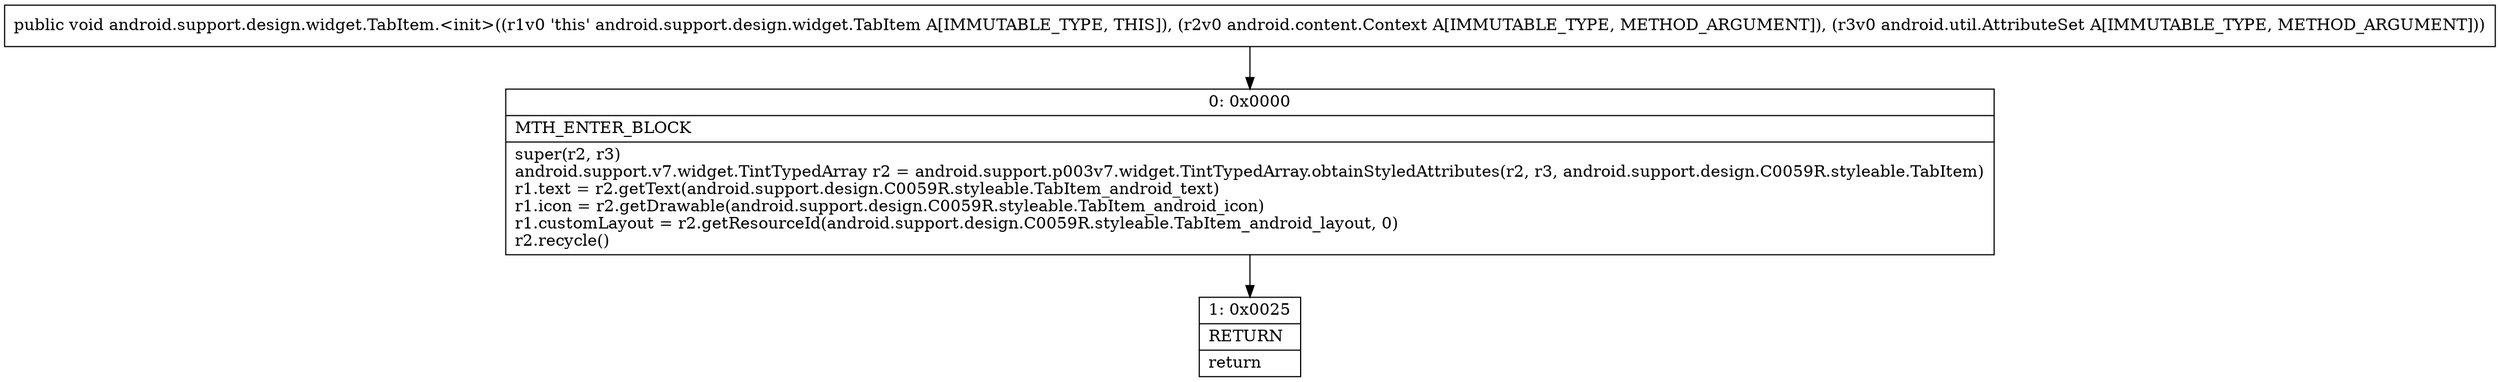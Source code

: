 digraph "CFG forandroid.support.design.widget.TabItem.\<init\>(Landroid\/content\/Context;Landroid\/util\/AttributeSet;)V" {
Node_0 [shape=record,label="{0\:\ 0x0000|MTH_ENTER_BLOCK\l|super(r2, r3)\landroid.support.v7.widget.TintTypedArray r2 = android.support.p003v7.widget.TintTypedArray.obtainStyledAttributes(r2, r3, android.support.design.C0059R.styleable.TabItem)\lr1.text = r2.getText(android.support.design.C0059R.styleable.TabItem_android_text)\lr1.icon = r2.getDrawable(android.support.design.C0059R.styleable.TabItem_android_icon)\lr1.customLayout = r2.getResourceId(android.support.design.C0059R.styleable.TabItem_android_layout, 0)\lr2.recycle()\l}"];
Node_1 [shape=record,label="{1\:\ 0x0025|RETURN\l|return\l}"];
MethodNode[shape=record,label="{public void android.support.design.widget.TabItem.\<init\>((r1v0 'this' android.support.design.widget.TabItem A[IMMUTABLE_TYPE, THIS]), (r2v0 android.content.Context A[IMMUTABLE_TYPE, METHOD_ARGUMENT]), (r3v0 android.util.AttributeSet A[IMMUTABLE_TYPE, METHOD_ARGUMENT])) }"];
MethodNode -> Node_0;
Node_0 -> Node_1;
}

